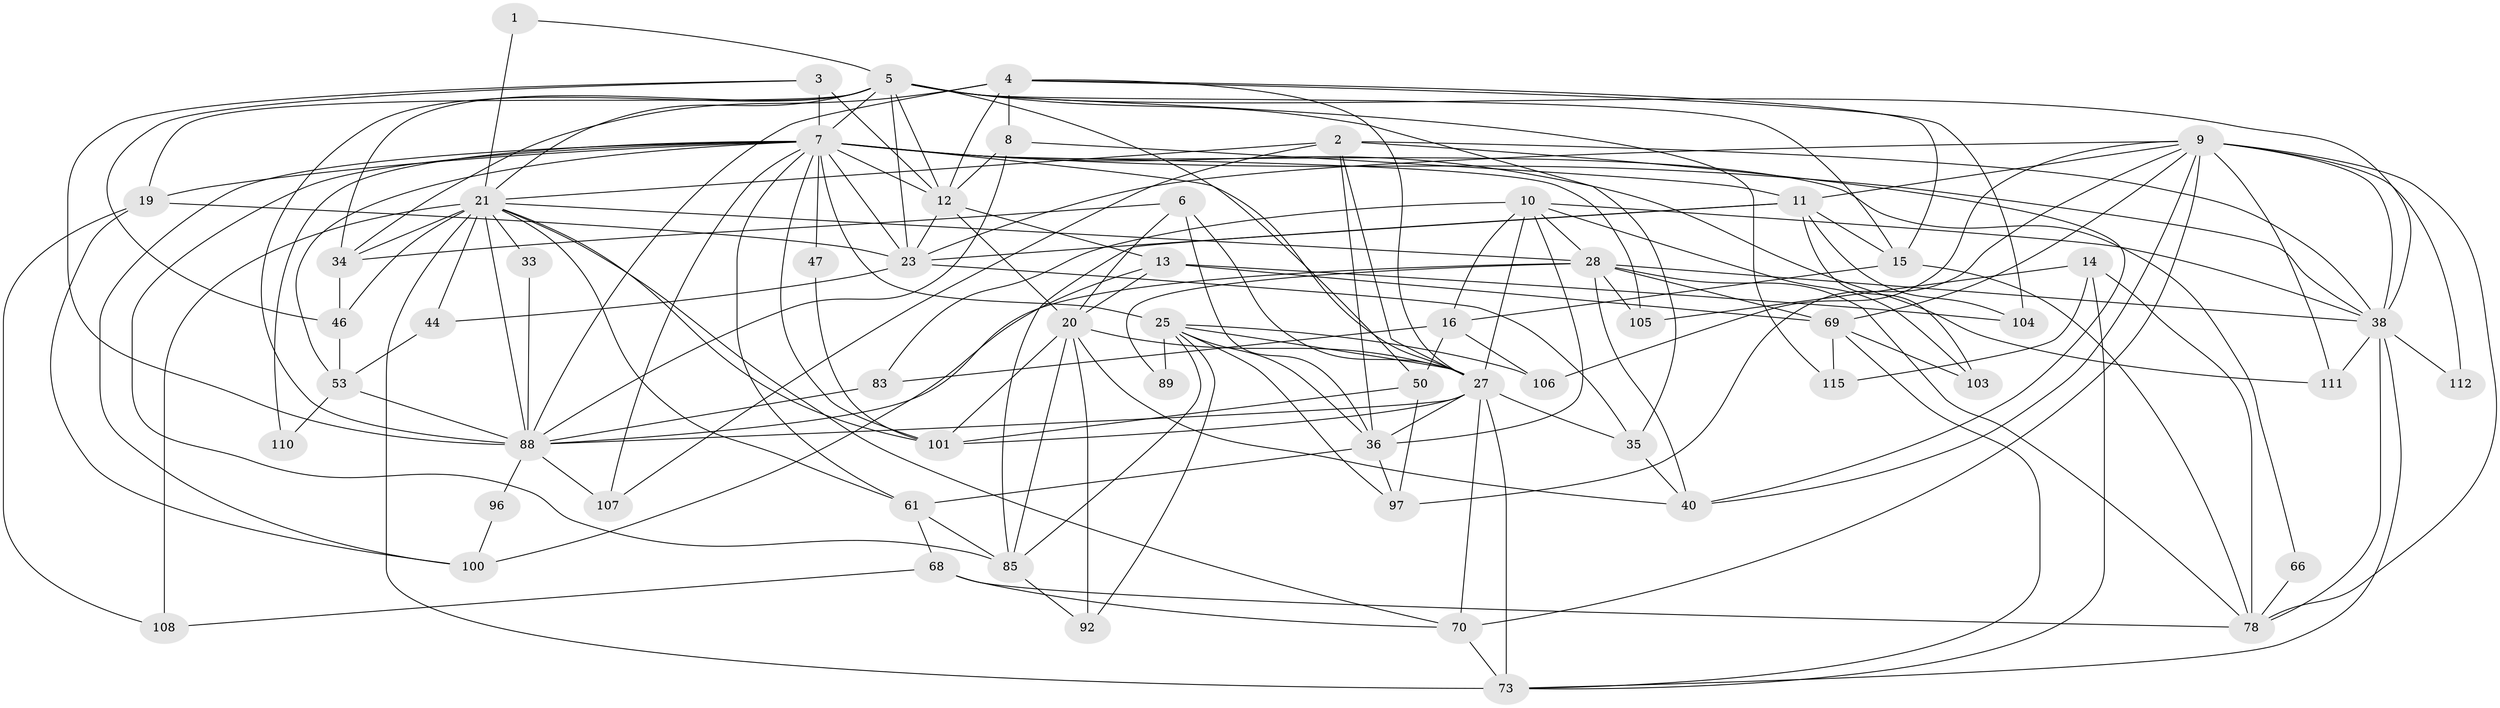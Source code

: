 // original degree distribution, {2: 0.15833333333333333, 4: 0.2916666666666667, 3: 0.24166666666666667, 8: 0.025, 5: 0.16666666666666666, 7: 0.03333333333333333, 6: 0.075, 9: 0.008333333333333333}
// Generated by graph-tools (version 1.1) at 2025/18/03/04/25 18:18:39]
// undirected, 60 vertices, 166 edges
graph export_dot {
graph [start="1"]
  node [color=gray90,style=filled];
  1;
  2 [super="+18"];
  3 [super="+64"];
  4 [super="+74"];
  5 [super="+86+55+99"];
  6 [super="+94"];
  7 [super="+29+17+59+45+43"];
  8 [super="+91"];
  9 [super="+71+90"];
  10 [super="+75"];
  11 [super="+37"];
  12 [super="+80+58"];
  13 [super="+31"];
  14 [super="+116"];
  15 [super="+114+62"];
  16 [super="+67"];
  19 [super="+118"];
  20 [super="+26"];
  21 [super="+98+22+120+119"];
  23 [super="+42+24"];
  25 [super="+77+81"];
  27 [super="+32+49"];
  28 [super="+51"];
  33;
  34 [super="+56"];
  35 [super="+76"];
  36 [super="+39+117+102"];
  38 [super="+72+41+63"];
  40;
  44 [super="+57"];
  46;
  47;
  50;
  53 [super="+54"];
  61;
  66;
  68;
  69 [super="+79"];
  70;
  73 [super="+84"];
  78 [super="+113"];
  83;
  85;
  88 [super="+109"];
  89;
  92;
  96;
  97;
  100;
  101;
  103;
  104;
  105;
  106;
  107;
  108;
  110;
  111;
  112;
  115;
  1 -- 21;
  1 -- 5;
  2 -- 40;
  2 -- 21;
  2 -- 27;
  2 -- 107;
  2 -- 38;
  2 -- 36;
  3 -- 46;
  3 -- 88;
  3 -- 12 [weight=2];
  3 -- 7;
  4 -- 88;
  4 -- 104;
  4 -- 34;
  4 -- 27;
  4 -- 12;
  4 -- 15;
  4 -- 8;
  5 -- 15;
  5 -- 35;
  5 -- 88;
  5 -- 23;
  5 -- 34 [weight=2];
  5 -- 115;
  5 -- 50;
  5 -- 38;
  5 -- 19;
  5 -- 7;
  5 -- 21;
  5 -- 12;
  6 -- 34;
  6 -- 36;
  6 -- 27;
  6 -- 20;
  7 -- 105 [weight=2];
  7 -- 53;
  7 -- 25;
  7 -- 107;
  7 -- 66;
  7 -- 27 [weight=2];
  7 -- 12 [weight=2];
  7 -- 111;
  7 -- 61;
  7 -- 100;
  7 -- 101;
  7 -- 110;
  7 -- 47;
  7 -- 19;
  7 -- 85;
  7 -- 23;
  7 -- 38;
  8 -- 88;
  8 -- 12;
  8 -- 11;
  9 -- 69;
  9 -- 40;
  9 -- 38;
  9 -- 97;
  9 -- 112;
  9 -- 70;
  9 -- 23;
  9 -- 106;
  9 -- 78;
  9 -- 111;
  9 -- 11;
  10 -- 83;
  10 -- 103;
  10 -- 38;
  10 -- 27;
  10 -- 16;
  10 -- 36;
  10 -- 28;
  11 -- 103;
  11 -- 85;
  11 -- 23;
  11 -- 104;
  11 -- 15;
  12 -- 23;
  12 -- 20;
  12 -- 13;
  13 -- 100;
  13 -- 104;
  13 -- 69;
  13 -- 20;
  14 -- 115;
  14 -- 78;
  14 -- 105;
  14 -- 73;
  15 -- 78;
  15 -- 16;
  16 -- 83;
  16 -- 50;
  16 -- 106;
  19 -- 100;
  19 -- 108;
  19 -- 23;
  20 -- 27;
  20 -- 40;
  20 -- 92;
  20 -- 101;
  20 -- 85;
  21 -- 33;
  21 -- 101;
  21 -- 88;
  21 -- 61;
  21 -- 46;
  21 -- 70;
  21 -- 34;
  21 -- 44;
  21 -- 28;
  21 -- 73 [weight=2];
  21 -- 108;
  23 -- 44;
  23 -- 35;
  25 -- 92;
  25 -- 89;
  25 -- 97;
  25 -- 85;
  25 -- 106;
  25 -- 36;
  25 -- 27;
  27 -- 101;
  27 -- 35;
  27 -- 70;
  27 -- 36 [weight=2];
  27 -- 88;
  27 -- 73;
  28 -- 40;
  28 -- 89 [weight=2];
  28 -- 105;
  28 -- 88;
  28 -- 38 [weight=3];
  28 -- 69;
  28 -- 78;
  33 -- 88;
  34 -- 46;
  35 -- 40;
  36 -- 61;
  36 -- 97;
  38 -- 112;
  38 -- 111;
  38 -- 73;
  38 -- 78;
  44 -- 53;
  46 -- 53;
  47 -- 101;
  50 -- 97;
  50 -- 101;
  53 -- 88;
  53 -- 110;
  61 -- 68;
  61 -- 85;
  66 -- 78;
  68 -- 70;
  68 -- 108;
  68 -- 78;
  69 -- 73;
  69 -- 103;
  69 -- 115;
  70 -- 73;
  83 -- 88;
  85 -- 92;
  88 -- 96;
  88 -- 107;
  96 -- 100;
}
